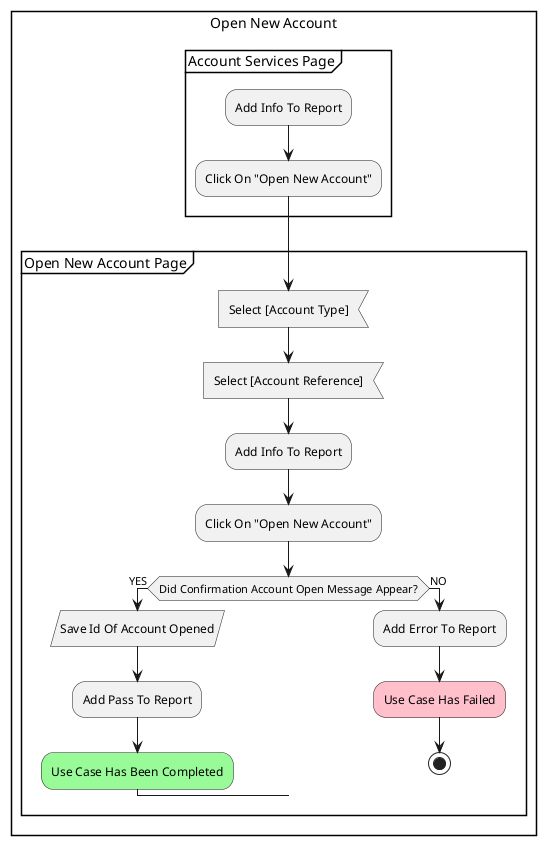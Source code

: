 @startuml OPEN_NEW_ACCOUNT_E2E
rectangle "Open New Account" {
    partition "Account Services Page" {
        :Add Info To Report;
        :Click On "Open New Account";
    }
    partition "Open New Account Page" {
        :Select [Account Type]; <<input>>
        :Select [Account Reference]; <<input>>
        :Add Info To Report;
        :Click On "Open New Account";
        if (Did Confirmation Account Open Message Appear?) then (YES)
            :Save Id Of Account Opened; <<save>>
            :Add Pass To Report;
            #palegreen:Use Case Has Been Completed;
        else (NO)
            :Add Error To Report;
            #pink:Use Case Has Failed;
            stop
        endif
    }
}
@enduml